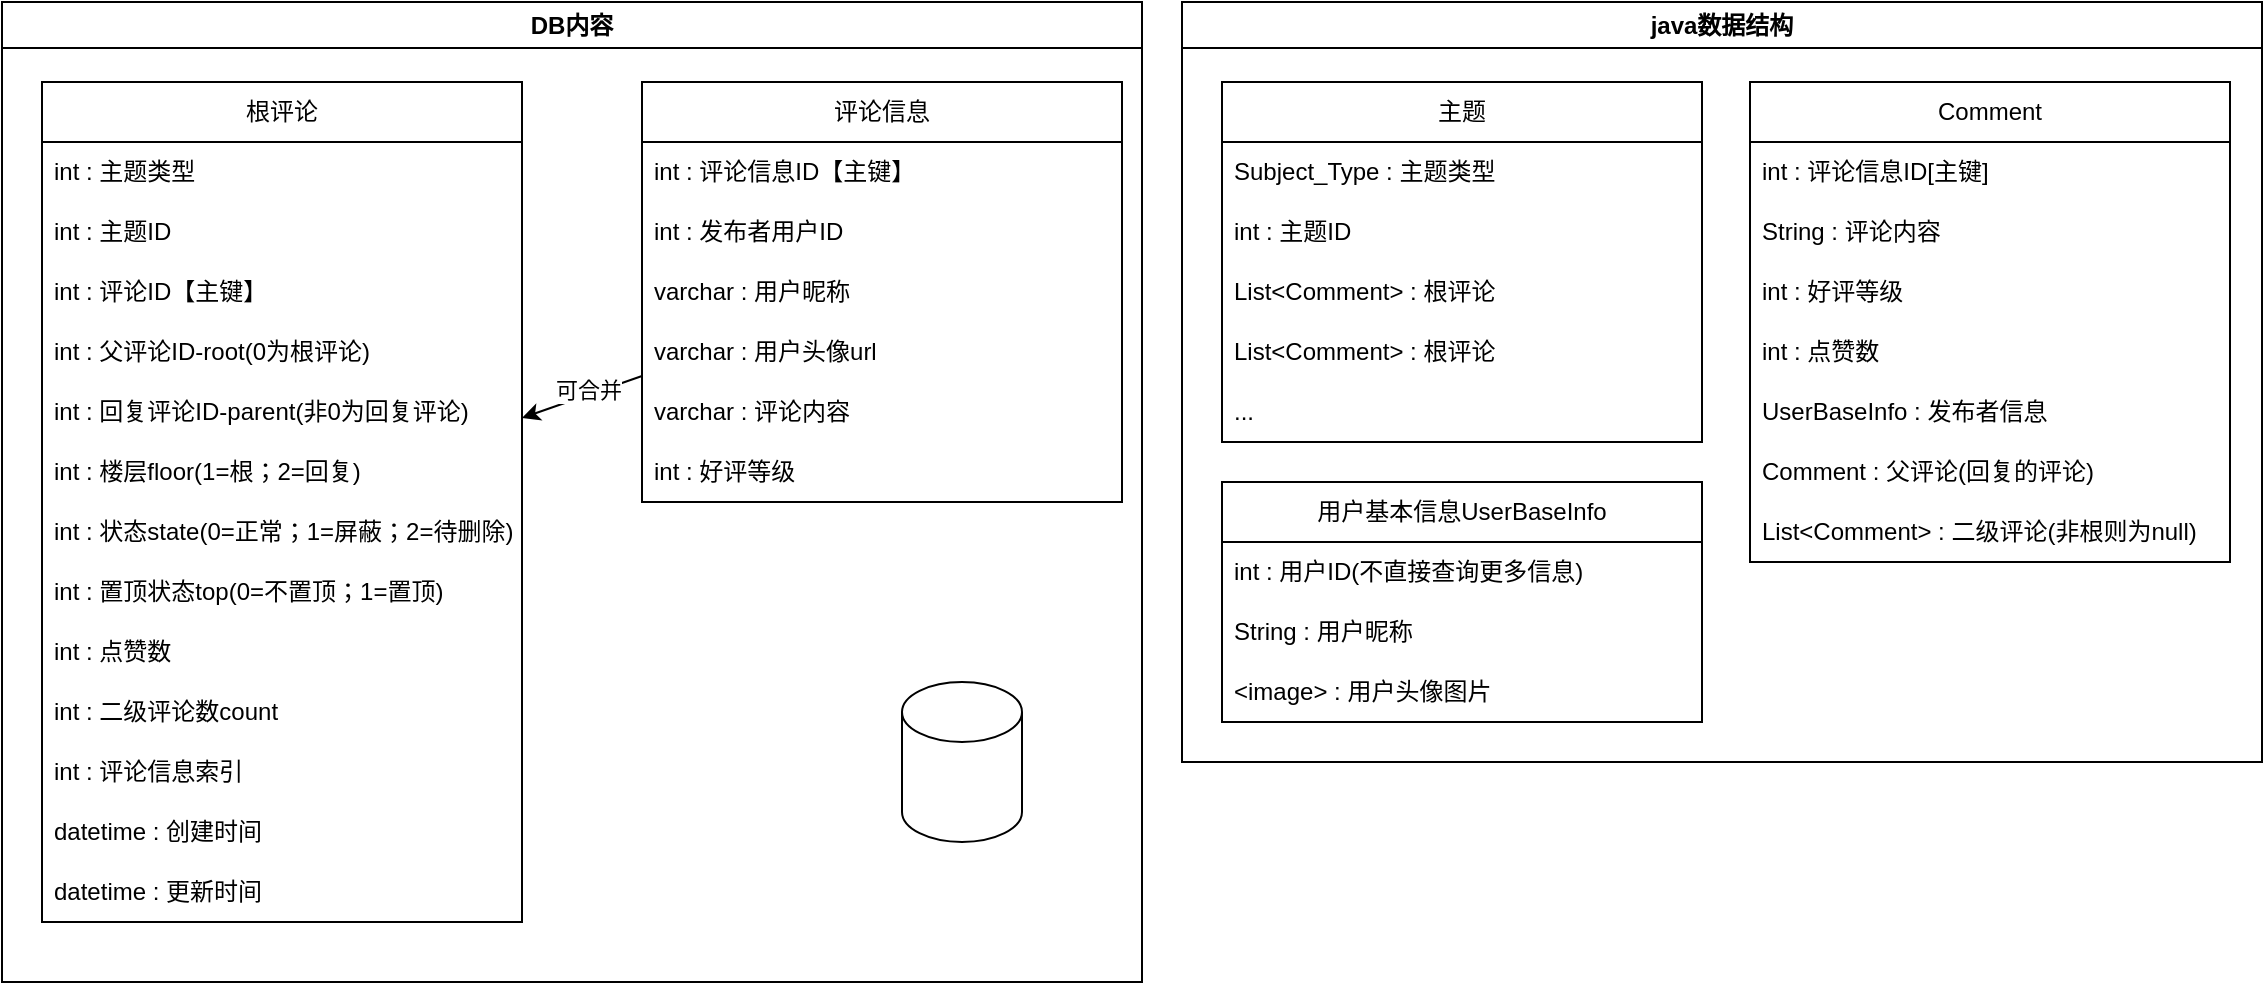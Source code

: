 <mxfile version="25.0.1">
  <diagram name="第 1 页" id="8p3xjk0ZWLYBBvJxh5ms">
    <mxGraphModel dx="1055" dy="566" grid="1" gridSize="10" guides="1" tooltips="1" connect="1" arrows="1" fold="1" page="1" pageScale="1" pageWidth="827" pageHeight="1169" math="0" shadow="0">
      <root>
        <mxCell id="0" />
        <mxCell id="1" parent="0" />
        <mxCell id="04yqhvedqotbRXcwnnAS-26" value="DB内容" style="swimlane;whiteSpace=wrap;html=1;" parent="1" vertex="1">
          <mxGeometry x="10" width="570" height="490" as="geometry" />
        </mxCell>
        <mxCell id="04yqhvedqotbRXcwnnAS-2" value="根评论" style="swimlane;fontStyle=0;childLayout=stackLayout;horizontal=1;startSize=30;horizontalStack=0;resizeParent=1;resizeParentMax=0;resizeLast=0;collapsible=1;marginBottom=0;whiteSpace=wrap;html=1;" parent="04yqhvedqotbRXcwnnAS-26" vertex="1">
          <mxGeometry x="20" y="40" width="240" height="420" as="geometry" />
        </mxCell>
        <mxCell id="04yqhvedqotbRXcwnnAS-3" value="int : 主题类型" style="text;strokeColor=none;fillColor=none;align=left;verticalAlign=middle;spacingLeft=4;spacingRight=4;overflow=hidden;points=[[0,0.5],[1,0.5]];portConstraint=eastwest;rotatable=0;whiteSpace=wrap;html=1;" parent="04yqhvedqotbRXcwnnAS-2" vertex="1">
          <mxGeometry y="30" width="240" height="30" as="geometry" />
        </mxCell>
        <mxCell id="04yqhvedqotbRXcwnnAS-4" value="int : 主题ID" style="text;strokeColor=none;fillColor=none;align=left;verticalAlign=middle;spacingLeft=4;spacingRight=4;overflow=hidden;points=[[0,0.5],[1,0.5]];portConstraint=eastwest;rotatable=0;whiteSpace=wrap;html=1;" parent="04yqhvedqotbRXcwnnAS-2" vertex="1">
          <mxGeometry y="60" width="240" height="30" as="geometry" />
        </mxCell>
        <mxCell id="04yqhvedqotbRXcwnnAS-6" value="int : 评论ID【主键】" style="text;strokeColor=none;fillColor=none;align=left;verticalAlign=middle;spacingLeft=4;spacingRight=4;overflow=hidden;points=[[0,0.5],[1,0.5]];portConstraint=eastwest;rotatable=0;whiteSpace=wrap;html=1;" parent="04yqhvedqotbRXcwnnAS-2" vertex="1">
          <mxGeometry y="90" width="240" height="30" as="geometry" />
        </mxCell>
        <mxCell id="04yqhvedqotbRXcwnnAS-5" value="int : 父评论ID-root(0为根评论&lt;span style=&quot;background-color: initial;&quot;&gt;)&lt;/span&gt;" style="text;strokeColor=none;fillColor=none;align=left;verticalAlign=middle;spacingLeft=4;spacingRight=4;overflow=hidden;points=[[0,0.5],[1,0.5]];portConstraint=eastwest;rotatable=0;whiteSpace=wrap;html=1;" parent="04yqhvedqotbRXcwnnAS-2" vertex="1">
          <mxGeometry y="120" width="240" height="30" as="geometry" />
        </mxCell>
        <mxCell id="04yqhvedqotbRXcwnnAS-61" value="int : 回复评论ID-parent(非0为回复评论&lt;span style=&quot;background-color: initial;&quot;&gt;)&lt;/span&gt;" style="text;strokeColor=none;fillColor=none;align=left;verticalAlign=middle;spacingLeft=4;spacingRight=4;overflow=hidden;points=[[0,0.5],[1,0.5]];portConstraint=eastwest;rotatable=0;whiteSpace=wrap;html=1;" parent="04yqhvedqotbRXcwnnAS-2" vertex="1">
          <mxGeometry y="150" width="240" height="30" as="geometry" />
        </mxCell>
        <mxCell id="04yqhvedqotbRXcwnnAS-62" value="int : 楼层floor(1=根；2=回复)" style="text;strokeColor=none;fillColor=none;align=left;verticalAlign=middle;spacingLeft=4;spacingRight=4;overflow=hidden;points=[[0,0.5],[1,0.5]];portConstraint=eastwest;rotatable=0;whiteSpace=wrap;html=1;" parent="04yqhvedqotbRXcwnnAS-2" vertex="1">
          <mxGeometry y="180" width="240" height="30" as="geometry" />
        </mxCell>
        <mxCell id="04yqhvedqotbRXcwnnAS-63" value="int : 状态state(0=正常；1=屏蔽；2=待删除)" style="text;strokeColor=none;fillColor=none;align=left;verticalAlign=middle;spacingLeft=4;spacingRight=4;overflow=hidden;points=[[0,0.5],[1,0.5]];portConstraint=eastwest;rotatable=0;whiteSpace=wrap;html=1;" parent="04yqhvedqotbRXcwnnAS-2" vertex="1">
          <mxGeometry y="210" width="240" height="30" as="geometry" />
        </mxCell>
        <mxCell id="beLAmr2fIl3JEkNDJJyT-1" value="int : 置顶状态top(0=不置顶；1=置顶)" style="text;strokeColor=none;fillColor=none;align=left;verticalAlign=middle;spacingLeft=4;spacingRight=4;overflow=hidden;points=[[0,0.5],[1,0.5]];portConstraint=eastwest;rotatable=0;whiteSpace=wrap;html=1;" vertex="1" parent="04yqhvedqotbRXcwnnAS-2">
          <mxGeometry y="240" width="240" height="30" as="geometry" />
        </mxCell>
        <mxCell id="04yqhvedqotbRXcwnnAS-7" value="int : 点赞数" style="text;strokeColor=none;fillColor=none;align=left;verticalAlign=middle;spacingLeft=4;spacingRight=4;overflow=hidden;points=[[0,0.5],[1,0.5]];portConstraint=eastwest;rotatable=0;whiteSpace=wrap;html=1;" parent="04yqhvedqotbRXcwnnAS-2" vertex="1">
          <mxGeometry y="270" width="240" height="30" as="geometry" />
        </mxCell>
        <mxCell id="beLAmr2fIl3JEkNDJJyT-2" value="int : 二级评论数count" style="text;strokeColor=none;fillColor=none;align=left;verticalAlign=middle;spacingLeft=4;spacingRight=4;overflow=hidden;points=[[0,0.5],[1,0.5]];portConstraint=eastwest;rotatable=0;whiteSpace=wrap;html=1;" vertex="1" parent="04yqhvedqotbRXcwnnAS-2">
          <mxGeometry y="300" width="240" height="30" as="geometry" />
        </mxCell>
        <mxCell id="04yqhvedqotbRXcwnnAS-8" value="int : 评论信息索引" style="text;strokeColor=none;fillColor=none;align=left;verticalAlign=middle;spacingLeft=4;spacingRight=4;overflow=hidden;points=[[0,0.5],[1,0.5]];portConstraint=eastwest;rotatable=0;whiteSpace=wrap;html=1;" parent="04yqhvedqotbRXcwnnAS-2" vertex="1">
          <mxGeometry y="330" width="240" height="30" as="geometry" />
        </mxCell>
        <mxCell id="beLAmr2fIl3JEkNDJJyT-3" value="datetime : 创建时间" style="text;strokeColor=none;fillColor=none;align=left;verticalAlign=middle;spacingLeft=4;spacingRight=4;overflow=hidden;points=[[0,0.5],[1,0.5]];portConstraint=eastwest;rotatable=0;whiteSpace=wrap;html=1;" vertex="1" parent="04yqhvedqotbRXcwnnAS-2">
          <mxGeometry y="360" width="240" height="30" as="geometry" />
        </mxCell>
        <mxCell id="beLAmr2fIl3JEkNDJJyT-5" value="datetime : 更新时间" style="text;strokeColor=none;fillColor=none;align=left;verticalAlign=middle;spacingLeft=4;spacingRight=4;overflow=hidden;points=[[0,0.5],[1,0.5]];portConstraint=eastwest;rotatable=0;whiteSpace=wrap;html=1;" vertex="1" parent="04yqhvedqotbRXcwnnAS-2">
          <mxGeometry y="390" width="240" height="30" as="geometry" />
        </mxCell>
        <mxCell id="04yqhvedqotbRXcwnnAS-16" value="评论信息" style="swimlane;fontStyle=0;childLayout=stackLayout;horizontal=1;startSize=30;horizontalStack=0;resizeParent=1;resizeParentMax=0;resizeLast=0;collapsible=1;marginBottom=0;whiteSpace=wrap;html=1;" parent="04yqhvedqotbRXcwnnAS-26" vertex="1">
          <mxGeometry x="320" y="40" width="240" height="210" as="geometry" />
        </mxCell>
        <mxCell id="04yqhvedqotbRXcwnnAS-19" value="int : 评论信息ID【主键】" style="text;strokeColor=none;fillColor=none;align=left;verticalAlign=middle;spacingLeft=4;spacingRight=4;overflow=hidden;points=[[0,0.5],[1,0.5]];portConstraint=eastwest;rotatable=0;whiteSpace=wrap;html=1;" parent="04yqhvedqotbRXcwnnAS-16" vertex="1">
          <mxGeometry y="30" width="240" height="30" as="geometry" />
        </mxCell>
        <mxCell id="04yqhvedqotbRXcwnnAS-17" value="int : 发布者用户ID" style="text;strokeColor=none;fillColor=none;align=left;verticalAlign=middle;spacingLeft=4;spacingRight=4;overflow=hidden;points=[[0,0.5],[1,0.5]];portConstraint=eastwest;rotatable=0;whiteSpace=wrap;html=1;" parent="04yqhvedqotbRXcwnnAS-16" vertex="1">
          <mxGeometry y="60" width="240" height="30" as="geometry" />
        </mxCell>
        <mxCell id="04yqhvedqotbRXcwnnAS-18" value="varchar : 用户昵称" style="text;strokeColor=none;fillColor=none;align=left;verticalAlign=middle;spacingLeft=4;spacingRight=4;overflow=hidden;points=[[0,0.5],[1,0.5]];portConstraint=eastwest;rotatable=0;whiteSpace=wrap;html=1;" parent="04yqhvedqotbRXcwnnAS-16" vertex="1">
          <mxGeometry y="90" width="240" height="30" as="geometry" />
        </mxCell>
        <mxCell id="04yqhvedqotbRXcwnnAS-23" value="varchar : 用户头像url" style="text;strokeColor=none;fillColor=none;align=left;verticalAlign=middle;spacingLeft=4;spacingRight=4;overflow=hidden;points=[[0,0.5],[1,0.5]];portConstraint=eastwest;rotatable=0;whiteSpace=wrap;html=1;" parent="04yqhvedqotbRXcwnnAS-16" vertex="1">
          <mxGeometry y="120" width="240" height="30" as="geometry" />
        </mxCell>
        <mxCell id="04yqhvedqotbRXcwnnAS-20" value="varchar : 评论内容" style="text;strokeColor=none;fillColor=none;align=left;verticalAlign=middle;spacingLeft=4;spacingRight=4;overflow=hidden;points=[[0,0.5],[1,0.5]];portConstraint=eastwest;rotatable=0;whiteSpace=wrap;html=1;" parent="04yqhvedqotbRXcwnnAS-16" vertex="1">
          <mxGeometry y="150" width="240" height="30" as="geometry" />
        </mxCell>
        <mxCell id="04yqhvedqotbRXcwnnAS-24" value="int : 好评等级" style="text;strokeColor=none;fillColor=none;align=left;verticalAlign=middle;spacingLeft=4;spacingRight=4;overflow=hidden;points=[[0,0.5],[1,0.5]];portConstraint=eastwest;rotatable=0;whiteSpace=wrap;html=1;" parent="04yqhvedqotbRXcwnnAS-16" vertex="1">
          <mxGeometry y="180" width="240" height="30" as="geometry" />
        </mxCell>
        <mxCell id="beLAmr2fIl3JEkNDJJyT-6" value="" style="endArrow=classic;html=1;rounded=0;" edge="1" parent="04yqhvedqotbRXcwnnAS-26" source="04yqhvedqotbRXcwnnAS-16" target="04yqhvedqotbRXcwnnAS-2">
          <mxGeometry width="50" height="50" relative="1" as="geometry">
            <mxPoint x="310" y="370" as="sourcePoint" />
            <mxPoint x="360" y="320" as="targetPoint" />
          </mxGeometry>
        </mxCell>
        <mxCell id="beLAmr2fIl3JEkNDJJyT-7" value="可合并" style="edgeLabel;html=1;align=center;verticalAlign=middle;resizable=0;points=[];" vertex="1" connectable="0" parent="beLAmr2fIl3JEkNDJJyT-6">
          <mxGeometry x="-0.128" y="-3" relative="1" as="geometry">
            <mxPoint as="offset" />
          </mxGeometry>
        </mxCell>
        <mxCell id="04yqhvedqotbRXcwnnAS-25" value="" style="shape=cylinder3;whiteSpace=wrap;html=1;boundedLbl=1;backgroundOutline=1;size=15;" parent="04yqhvedqotbRXcwnnAS-26" vertex="1">
          <mxGeometry x="450" y="340" width="60" height="80" as="geometry" />
        </mxCell>
        <mxCell id="04yqhvedqotbRXcwnnAS-27" value="java数据结构" style="swimlane;whiteSpace=wrap;html=1;" parent="1" vertex="1">
          <mxGeometry x="600" width="540" height="380" as="geometry" />
        </mxCell>
        <mxCell id="04yqhvedqotbRXcwnnAS-28" value="主题" style="swimlane;fontStyle=0;childLayout=stackLayout;horizontal=1;startSize=30;horizontalStack=0;resizeParent=1;resizeParentMax=0;resizeLast=0;collapsible=1;marginBottom=0;whiteSpace=wrap;html=1;" parent="04yqhvedqotbRXcwnnAS-27" vertex="1">
          <mxGeometry x="20" y="40" width="240" height="180" as="geometry" />
        </mxCell>
        <mxCell id="04yqhvedqotbRXcwnnAS-29" value="Subject_Type : 主题类型" style="text;strokeColor=none;fillColor=none;align=left;verticalAlign=middle;spacingLeft=4;spacingRight=4;overflow=hidden;points=[[0,0.5],[1,0.5]];portConstraint=eastwest;rotatable=0;whiteSpace=wrap;html=1;" parent="04yqhvedqotbRXcwnnAS-28" vertex="1">
          <mxGeometry y="30" width="240" height="30" as="geometry" />
        </mxCell>
        <mxCell id="04yqhvedqotbRXcwnnAS-30" value="int : 主题ID" style="text;strokeColor=none;fillColor=none;align=left;verticalAlign=middle;spacingLeft=4;spacingRight=4;overflow=hidden;points=[[0,0.5],[1,0.5]];portConstraint=eastwest;rotatable=0;whiteSpace=wrap;html=1;" parent="04yqhvedqotbRXcwnnAS-28" vertex="1">
          <mxGeometry y="60" width="240" height="30" as="geometry" />
        </mxCell>
        <mxCell id="beLAmr2fIl3JEkNDJJyT-15" value="List&amp;lt;Comment&amp;gt; : 根评论" style="text;strokeColor=none;fillColor=none;align=left;verticalAlign=middle;spacingLeft=4;spacingRight=4;overflow=hidden;points=[[0,0.5],[1,0.5]];portConstraint=eastwest;rotatable=0;whiteSpace=wrap;html=1;" vertex="1" parent="04yqhvedqotbRXcwnnAS-28">
          <mxGeometry y="90" width="240" height="30" as="geometry" />
        </mxCell>
        <mxCell id="04yqhvedqotbRXcwnnAS-32" value="List&amp;lt;Comment&amp;gt; : 根评论" style="text;strokeColor=none;fillColor=none;align=left;verticalAlign=middle;spacingLeft=4;spacingRight=4;overflow=hidden;points=[[0,0.5],[1,0.5]];portConstraint=eastwest;rotatable=0;whiteSpace=wrap;html=1;" parent="04yqhvedqotbRXcwnnAS-28" vertex="1">
          <mxGeometry y="120" width="240" height="30" as="geometry" />
        </mxCell>
        <mxCell id="04yqhvedqotbRXcwnnAS-42" value="..." style="text;strokeColor=none;fillColor=none;align=left;verticalAlign=middle;spacingLeft=4;spacingRight=4;overflow=hidden;points=[[0,0.5],[1,0.5]];portConstraint=eastwest;rotatable=0;whiteSpace=wrap;html=1;" parent="04yqhvedqotbRXcwnnAS-28" vertex="1">
          <mxGeometry y="150" width="240" height="30" as="geometry" />
        </mxCell>
        <mxCell id="04yqhvedqotbRXcwnnAS-35" value="Comment" style="swimlane;fontStyle=0;childLayout=stackLayout;horizontal=1;startSize=30;horizontalStack=0;resizeParent=1;resizeParentMax=0;resizeLast=0;collapsible=1;marginBottom=0;whiteSpace=wrap;html=1;" parent="04yqhvedqotbRXcwnnAS-27" vertex="1">
          <mxGeometry x="284" y="40" width="240" height="240" as="geometry" />
        </mxCell>
        <mxCell id="04yqhvedqotbRXcwnnAS-36" value="int : 评论信息ID[主键]" style="text;strokeColor=none;fillColor=none;align=left;verticalAlign=middle;spacingLeft=4;spacingRight=4;overflow=hidden;points=[[0,0.5],[1,0.5]];portConstraint=eastwest;rotatable=0;whiteSpace=wrap;html=1;" parent="04yqhvedqotbRXcwnnAS-35" vertex="1">
          <mxGeometry y="30" width="240" height="30" as="geometry" />
        </mxCell>
        <mxCell id="04yqhvedqotbRXcwnnAS-40" value="String : 评论内容" style="text;strokeColor=none;fillColor=none;align=left;verticalAlign=middle;spacingLeft=4;spacingRight=4;overflow=hidden;points=[[0,0.5],[1,0.5]];portConstraint=eastwest;rotatable=0;whiteSpace=wrap;html=1;" parent="04yqhvedqotbRXcwnnAS-35" vertex="1">
          <mxGeometry y="60" width="240" height="30" as="geometry" />
        </mxCell>
        <mxCell id="04yqhvedqotbRXcwnnAS-41" value="int : 好评等级" style="text;strokeColor=none;fillColor=none;align=left;verticalAlign=middle;spacingLeft=4;spacingRight=4;overflow=hidden;points=[[0,0.5],[1,0.5]];portConstraint=eastwest;rotatable=0;whiteSpace=wrap;html=1;" parent="04yqhvedqotbRXcwnnAS-35" vertex="1">
          <mxGeometry y="90" width="240" height="30" as="geometry" />
        </mxCell>
        <mxCell id="04yqhvedqotbRXcwnnAS-43" value="int : 点赞数" style="text;strokeColor=none;fillColor=none;align=left;verticalAlign=middle;spacingLeft=4;spacingRight=4;overflow=hidden;points=[[0,0.5],[1,0.5]];portConstraint=eastwest;rotatable=0;whiteSpace=wrap;html=1;" parent="04yqhvedqotbRXcwnnAS-35" vertex="1">
          <mxGeometry y="120" width="240" height="30" as="geometry" />
        </mxCell>
        <mxCell id="beLAmr2fIl3JEkNDJJyT-16" value="UserBaseInfo : 发布者信息" style="text;strokeColor=none;fillColor=none;align=left;verticalAlign=middle;spacingLeft=4;spacingRight=4;overflow=hidden;points=[[0,0.5],[1,0.5]];portConstraint=eastwest;rotatable=0;whiteSpace=wrap;html=1;" vertex="1" parent="04yqhvedqotbRXcwnnAS-35">
          <mxGeometry y="150" width="240" height="30" as="geometry" />
        </mxCell>
        <mxCell id="04yqhvedqotbRXcwnnAS-52" value="Comment : 父评论(回复的评论)" style="text;strokeColor=none;fillColor=none;align=left;verticalAlign=middle;spacingLeft=4;spacingRight=4;overflow=hidden;points=[[0,0.5],[1,0.5]];portConstraint=eastwest;rotatable=0;whiteSpace=wrap;html=1;" parent="04yqhvedqotbRXcwnnAS-35" vertex="1">
          <mxGeometry y="180" width="240" height="30" as="geometry" />
        </mxCell>
        <mxCell id="beLAmr2fIl3JEkNDJJyT-13" value="List&amp;lt;Comment&amp;gt; : 二级评论(非根则为null)" style="text;strokeColor=none;fillColor=none;align=left;verticalAlign=middle;spacingLeft=4;spacingRight=4;overflow=hidden;points=[[0,0.5],[1,0.5]];portConstraint=eastwest;rotatable=0;whiteSpace=wrap;html=1;" vertex="1" parent="04yqhvedqotbRXcwnnAS-35">
          <mxGeometry y="210" width="240" height="30" as="geometry" />
        </mxCell>
        <mxCell id="beLAmr2fIl3JEkNDJJyT-8" value="用户基本信息UserBaseInfo" style="swimlane;fontStyle=0;childLayout=stackLayout;horizontal=1;startSize=30;horizontalStack=0;resizeParent=1;resizeParentMax=0;resizeLast=0;collapsible=1;marginBottom=0;whiteSpace=wrap;html=1;" vertex="1" parent="04yqhvedqotbRXcwnnAS-27">
          <mxGeometry x="20" y="240" width="240" height="120" as="geometry" />
        </mxCell>
        <mxCell id="04yqhvedqotbRXcwnnAS-37" value="int : 用户ID(不直接查询更多信息)" style="text;strokeColor=none;fillColor=none;align=left;verticalAlign=middle;spacingLeft=4;spacingRight=4;overflow=hidden;points=[[0,0.5],[1,0.5]];portConstraint=eastwest;rotatable=0;whiteSpace=wrap;html=1;" parent="beLAmr2fIl3JEkNDJJyT-8" vertex="1">
          <mxGeometry y="30" width="240" height="30" as="geometry" />
        </mxCell>
        <mxCell id="04yqhvedqotbRXcwnnAS-38" value="String : 用户昵称" style="text;strokeColor=none;fillColor=none;align=left;verticalAlign=middle;spacingLeft=4;spacingRight=4;overflow=hidden;points=[[0,0.5],[1,0.5]];portConstraint=eastwest;rotatable=0;whiteSpace=wrap;html=1;" parent="beLAmr2fIl3JEkNDJJyT-8" vertex="1">
          <mxGeometry y="60" width="240" height="30" as="geometry" />
        </mxCell>
        <mxCell id="04yqhvedqotbRXcwnnAS-39" value="&amp;lt;image&amp;gt; : 用户头像图片" style="text;strokeColor=none;fillColor=none;align=left;verticalAlign=middle;spacingLeft=4;spacingRight=4;overflow=hidden;points=[[0,0.5],[1,0.5]];portConstraint=eastwest;rotatable=0;whiteSpace=wrap;html=1;" parent="beLAmr2fIl3JEkNDJJyT-8" vertex="1">
          <mxGeometry y="90" width="240" height="30" as="geometry" />
        </mxCell>
      </root>
    </mxGraphModel>
  </diagram>
</mxfile>
